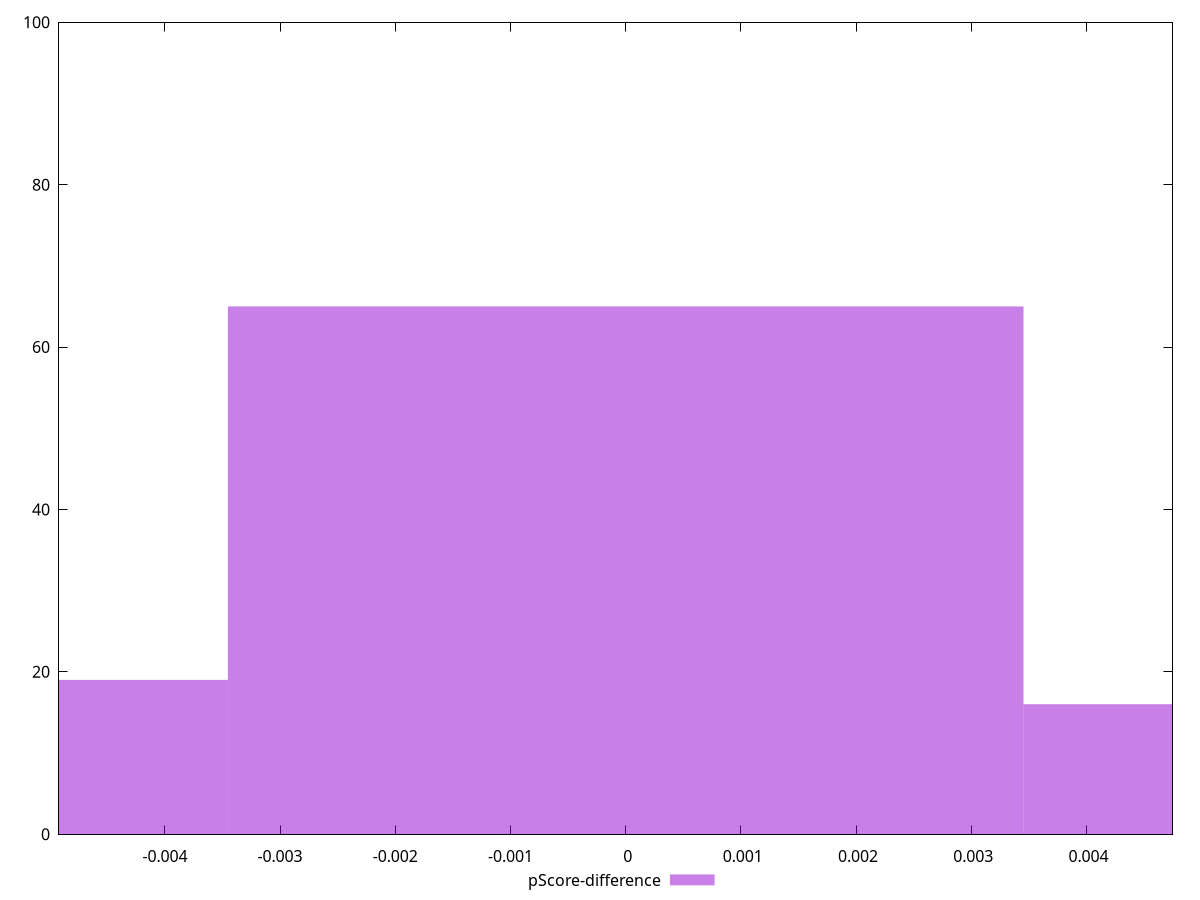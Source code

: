 reset

$pScoreDifference <<EOF
-0.006907106487666069 19
0.006907106487666069 16
0 65
EOF

set key outside below
set boxwidth 0.006907106487666069
set xrange [-0.004919628974489276:0.004747199947492842]
set yrange [0:100]
set trange [0:100]
set style fill transparent solid 0.5 noborder
set terminal svg size 640, 490 enhanced background rgb 'white'
set output "reports/report_00028_2021-02-24T12-49-42.674Z/largest-contentful-paint/samples/music/pScore-difference/histogram.svg"

plot $pScoreDifference title "pScore-difference" with boxes

reset
